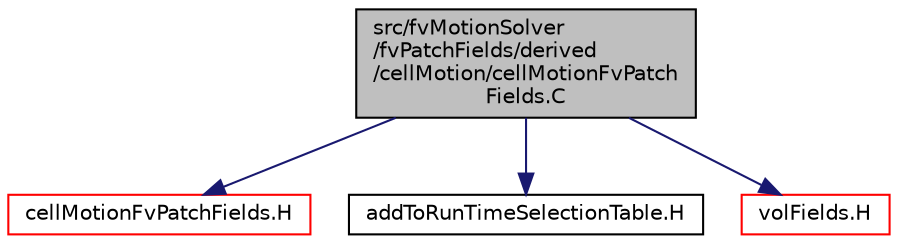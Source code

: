 digraph "src/fvMotionSolver/fvPatchFields/derived/cellMotion/cellMotionFvPatchFields.C"
{
  bgcolor="transparent";
  edge [fontname="Helvetica",fontsize="10",labelfontname="Helvetica",labelfontsize="10"];
  node [fontname="Helvetica",fontsize="10",shape=record];
  Node1 [label="src/fvMotionSolver\l/fvPatchFields/derived\l/cellMotion/cellMotionFvPatch\lFields.C",height=0.2,width=0.4,color="black", fillcolor="grey75", style="filled", fontcolor="black"];
  Node1 -> Node2 [color="midnightblue",fontsize="10",style="solid",fontname="Helvetica"];
  Node2 [label="cellMotionFvPatchFields.H",height=0.2,width=0.4,color="red",URL="$a06369.html"];
  Node1 -> Node3 [color="midnightblue",fontsize="10",style="solid",fontname="Helvetica"];
  Node3 [label="addToRunTimeSelectionTable.H",height=0.2,width=0.4,color="black",URL="$a08025.html",tooltip="Macros for easy insertion into run-time selection tables. "];
  Node1 -> Node4 [color="midnightblue",fontsize="10",style="solid",fontname="Helvetica"];
  Node4 [label="volFields.H",height=0.2,width=0.4,color="red",URL="$a05789.html"];
}
